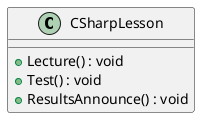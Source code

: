 @startuml
class CSharpLesson {
    + Lecture() : void
    + Test() : void
    + ResultsAnnounce() : void
}
@enduml
